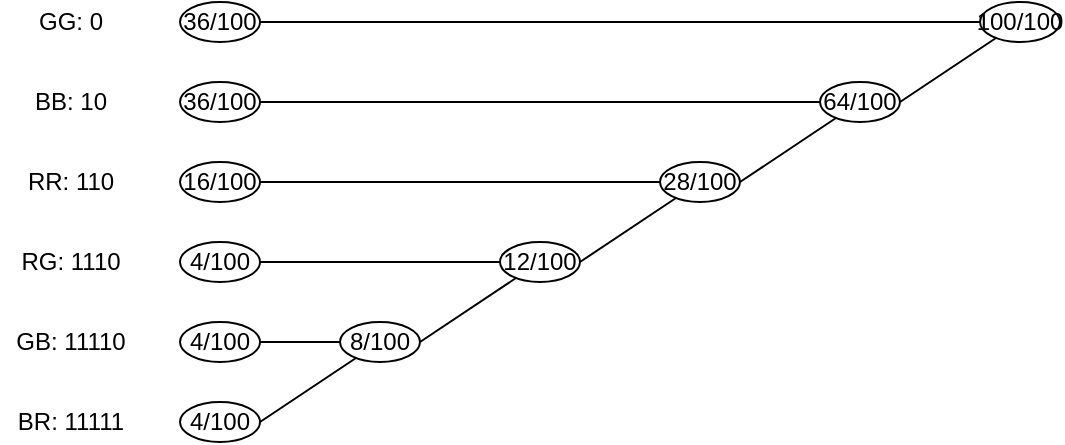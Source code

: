 <mxfile>
    <diagram id="PG5T_pbPgnAclSa5NqX5" name="Page-1">
        <mxGraphModel dx="564" dy="552" grid="1" gridSize="10" guides="1" tooltips="1" connect="1" arrows="1" fold="1" page="1" pageScale="1" pageWidth="850" pageHeight="1100" math="0" shadow="0">
            <root>
                <mxCell id="0"/>
                <mxCell id="1" parent="0"/>
                <mxCell id="23" value="16/100" style="ellipse;whiteSpace=wrap;html=1;" parent="1" vertex="1">
                    <mxGeometry x="160" y="220" width="40" height="20" as="geometry"/>
                </mxCell>
                <mxCell id="28" value="4/100" style="ellipse;whiteSpace=wrap;html=1;" parent="1" vertex="1">
                    <mxGeometry x="160" y="300" width="40" height="20" as="geometry"/>
                </mxCell>
                <mxCell id="85" style="edgeStyle=none;rounded=0;orthogonalLoop=1;jettySize=auto;html=1;entryX=0;entryY=0.5;entryDx=0;entryDy=0;endArrow=none;endFill=0;" edge="1" parent="1" source="38" target="79">
                    <mxGeometry relative="1" as="geometry"/>
                </mxCell>
                <mxCell id="38" value="36/100" style="ellipse;whiteSpace=wrap;html=1;" parent="1" vertex="1">
                    <mxGeometry x="160" y="180" width="40" height="20" as="geometry"/>
                </mxCell>
                <mxCell id="63" value="36/100" style="ellipse;whiteSpace=wrap;html=1;" vertex="1" parent="1">
                    <mxGeometry x="160" y="140" width="40" height="20" as="geometry"/>
                </mxCell>
                <mxCell id="64" value="4/100" style="ellipse;whiteSpace=wrap;html=1;" vertex="1" parent="1">
                    <mxGeometry x="160" y="260" width="40" height="20" as="geometry"/>
                </mxCell>
                <mxCell id="66" value="4/100" style="ellipse;whiteSpace=wrap;html=1;" vertex="1" parent="1">
                    <mxGeometry x="160" y="340" width="40" height="20" as="geometry"/>
                </mxCell>
                <mxCell id="68" style="rounded=0;orthogonalLoop=1;jettySize=auto;html=1;entryX=1;entryY=0.5;entryDx=0;entryDy=0;endArrow=none;endFill=0;" edge="1" parent="1" source="67" target="28">
                    <mxGeometry relative="1" as="geometry"/>
                </mxCell>
                <mxCell id="73" style="edgeStyle=none;rounded=0;orthogonalLoop=1;jettySize=auto;html=1;entryX=1;entryY=0.5;entryDx=0;entryDy=0;endArrow=none;endFill=0;" edge="1" parent="1" source="72" target="67">
                    <mxGeometry relative="1" as="geometry"/>
                </mxCell>
                <mxCell id="103" style="edgeStyle=none;rounded=0;orthogonalLoop=1;jettySize=auto;html=1;endArrow=none;endFill=0;" edge="1" parent="1" source="72" target="64">
                    <mxGeometry relative="1" as="geometry"/>
                </mxCell>
                <mxCell id="72" value="12/100" style="ellipse;whiteSpace=wrap;html=1;" vertex="1" parent="1">
                    <mxGeometry x="320" y="260" width="40" height="20" as="geometry"/>
                </mxCell>
                <mxCell id="77" style="edgeStyle=none;rounded=0;orthogonalLoop=1;jettySize=auto;html=1;entryX=1;entryY=0.5;entryDx=0;entryDy=0;endArrow=none;endFill=0;" edge="1" parent="1" source="75" target="23">
                    <mxGeometry relative="1" as="geometry"/>
                </mxCell>
                <mxCell id="78" style="edgeStyle=none;rounded=0;orthogonalLoop=1;jettySize=auto;html=1;entryX=1;entryY=0.5;entryDx=0;entryDy=0;endArrow=none;endFill=0;" edge="1" parent="1" source="75" target="72">
                    <mxGeometry relative="1" as="geometry"/>
                </mxCell>
                <mxCell id="75" value="28/100" style="ellipse;whiteSpace=wrap;html=1;" vertex="1" parent="1">
                    <mxGeometry x="400" y="220" width="40" height="20" as="geometry"/>
                </mxCell>
                <mxCell id="81" style="edgeStyle=none;rounded=0;orthogonalLoop=1;jettySize=auto;html=1;entryX=1;entryY=0.5;entryDx=0;entryDy=0;endArrow=none;endFill=0;" edge="1" parent="1" source="79" target="75">
                    <mxGeometry relative="1" as="geometry"/>
                </mxCell>
                <mxCell id="79" value="64/100" style="ellipse;whiteSpace=wrap;html=1;" vertex="1" parent="1">
                    <mxGeometry x="480" y="180" width="40" height="20" as="geometry"/>
                </mxCell>
                <mxCell id="84" style="edgeStyle=none;rounded=0;orthogonalLoop=1;jettySize=auto;html=1;entryX=1;entryY=0.5;entryDx=0;entryDy=0;endArrow=none;endFill=0;" edge="1" parent="1" source="83" target="79">
                    <mxGeometry relative="1" as="geometry"/>
                </mxCell>
                <mxCell id="87" style="edgeStyle=none;rounded=0;orthogonalLoop=1;jettySize=auto;html=1;entryX=1;entryY=0.5;entryDx=0;entryDy=0;endArrow=none;endFill=0;" edge="1" parent="1" source="83" target="63">
                    <mxGeometry relative="1" as="geometry"/>
                </mxCell>
                <mxCell id="83" value="100/100" style="ellipse;whiteSpace=wrap;html=1;" vertex="1" parent="1">
                    <mxGeometry x="560" y="140" width="40" height="20" as="geometry"/>
                </mxCell>
                <mxCell id="93" value="GG: 0" style="text;html=1;align=center;verticalAlign=middle;resizable=0;points=[];autosize=1;strokeColor=none;" vertex="1" parent="1">
                    <mxGeometry x="80" y="140" width="50" height="20" as="geometry"/>
                </mxCell>
                <mxCell id="94" value="BB: 10" style="text;html=1;align=center;verticalAlign=middle;resizable=0;points=[];autosize=1;strokeColor=none;" vertex="1" parent="1">
                    <mxGeometry x="80" y="180" width="50" height="20" as="geometry"/>
                </mxCell>
                <mxCell id="95" value="RR: 110" style="text;html=1;align=center;verticalAlign=middle;resizable=0;points=[];autosize=1;strokeColor=none;" vertex="1" parent="1">
                    <mxGeometry x="75" y="220" width="60" height="20" as="geometry"/>
                </mxCell>
                <mxCell id="96" value="RG: 1110" style="text;html=1;align=center;verticalAlign=middle;resizable=0;points=[];autosize=1;strokeColor=none;" vertex="1" parent="1">
                    <mxGeometry x="70" y="260" width="70" height="20" as="geometry"/>
                </mxCell>
                <mxCell id="97" value="GB: 11110" style="text;html=1;align=center;verticalAlign=middle;resizable=0;points=[];autosize=1;strokeColor=none;" vertex="1" parent="1">
                    <mxGeometry x="70" y="300" width="70" height="20" as="geometry"/>
                </mxCell>
                <mxCell id="98" value="BR: 11111" style="text;html=1;align=center;verticalAlign=middle;resizable=0;points=[];autosize=1;strokeColor=none;" vertex="1" parent="1">
                    <mxGeometry x="70" y="340" width="70" height="20" as="geometry"/>
                </mxCell>
                <mxCell id="104" style="edgeStyle=none;rounded=0;orthogonalLoop=1;jettySize=auto;html=1;entryX=1;entryY=0.5;entryDx=0;entryDy=0;endArrow=none;endFill=0;" edge="1" parent="1" source="67" target="66">
                    <mxGeometry relative="1" as="geometry"/>
                </mxCell>
                <mxCell id="67" value="8/100" style="ellipse;whiteSpace=wrap;html=1;" vertex="1" parent="1">
                    <mxGeometry x="240" y="300" width="40" height="20" as="geometry"/>
                </mxCell>
            </root>
        </mxGraphModel>
    </diagram>
</mxfile>
